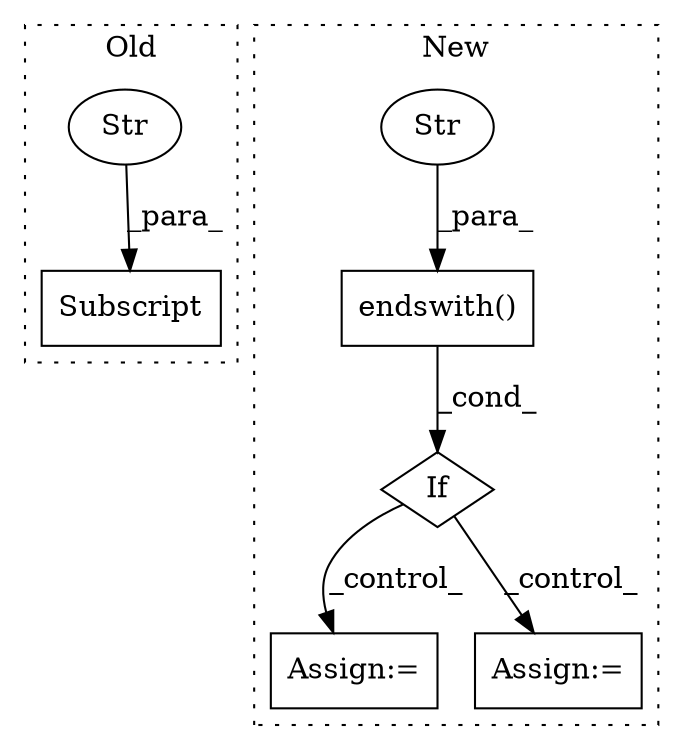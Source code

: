 digraph G {
subgraph cluster0 {
1 [label="Subscript" a="63" s="382,0" l="23,0" shape="box"];
6 [label="Str" a="66" s="387" l="17" shape="ellipse"];
label = "Old";
style="dotted";
}
subgraph cluster1 {
2 [label="endswith()" a="75" s="516,533" l="13,1" shape="box"];
3 [label="Str" a="66" s="529" l="4" shape="ellipse"];
4 [label="If" a="96" s="488" l="3" shape="diamond"];
5 [label="Assign:=" a="68" s="654" l="3" shape="box"];
7 [label="Assign:=" a="68" s="615" l="3" shape="box"];
label = "New";
style="dotted";
}
2 -> 4 [label="_cond_"];
3 -> 2 [label="_para_"];
4 -> 7 [label="_control_"];
4 -> 5 [label="_control_"];
6 -> 1 [label="_para_"];
}